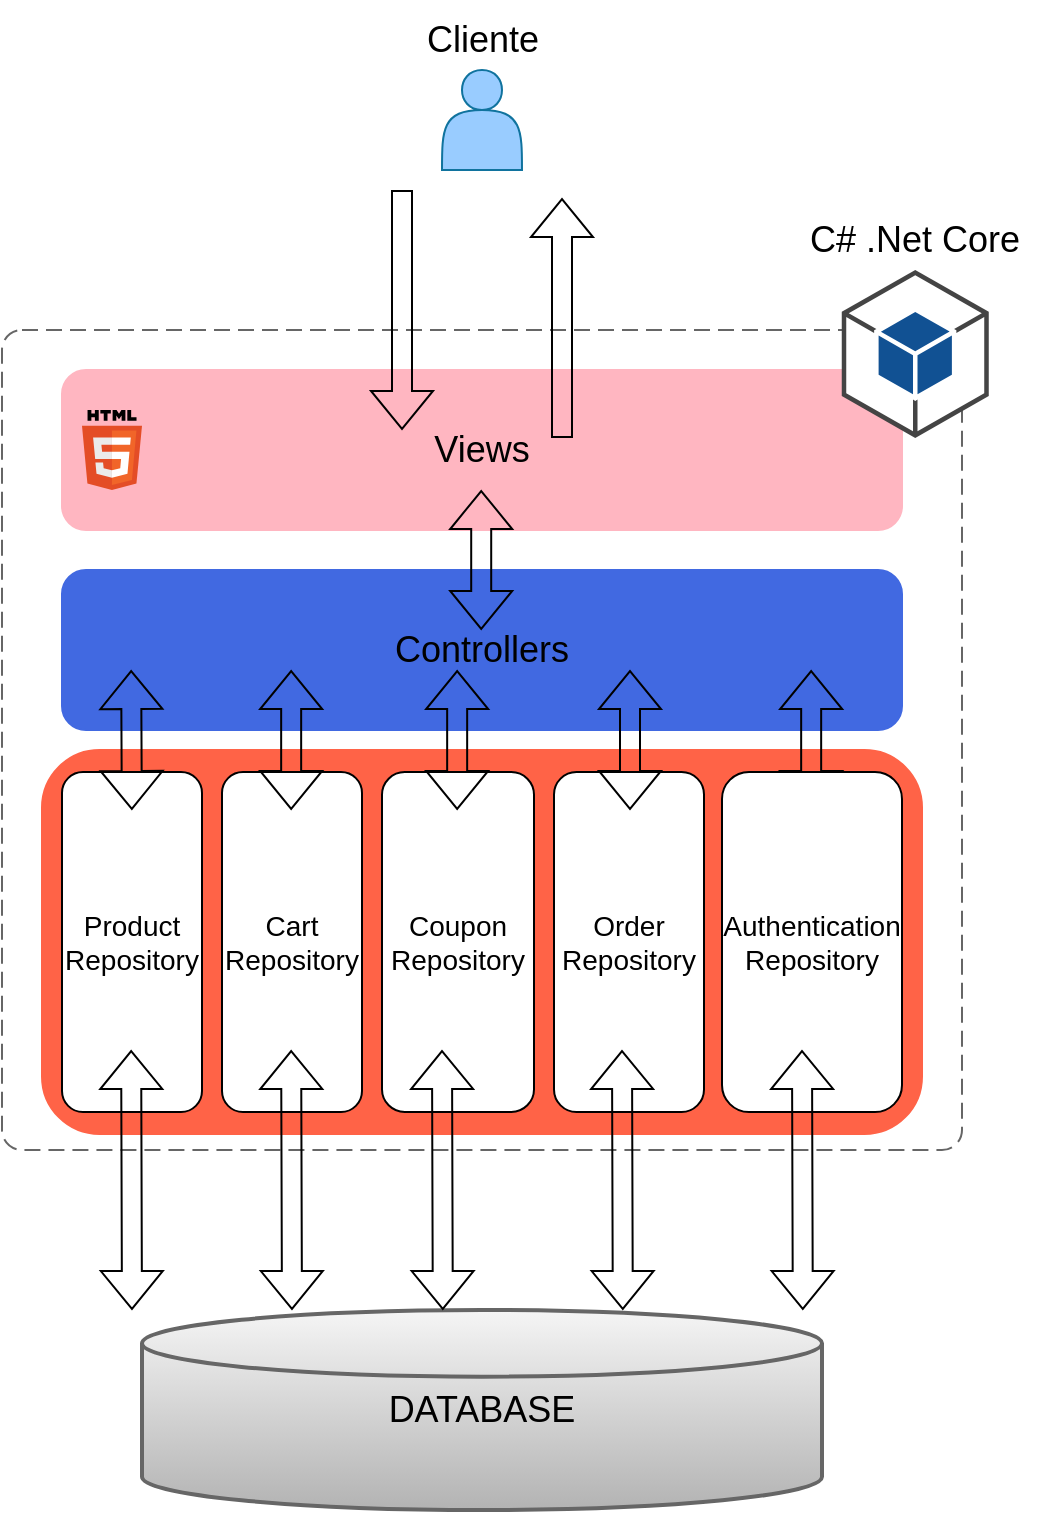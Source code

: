 <mxfile version="24.8.6">
  <diagram name="Página-1" id="ZYrXFXTMh5Co8lFkQm1W">
    <mxGraphModel dx="986" dy="1689" grid="1" gridSize="10" guides="1" tooltips="1" connect="1" arrows="1" fold="1" page="1" pageScale="1" pageWidth="827" pageHeight="1169" math="0" shadow="0">
      <root>
        <mxCell id="0" />
        <mxCell id="1" parent="0" />
        <object placeholders="1" id="eIzoueygHuHwb89tyksf-1">
          <mxCell style="rounded=1;fontSize=11;whiteSpace=wrap;html=1;dashed=1;arcSize=20;fillColor=none;strokeColor=#666666;fontColor=#333333;labelBackgroundColor=none;align=left;verticalAlign=bottom;labelBorderColor=none;spacingTop=0;spacing=10;dashPattern=8 4;metaEdit=1;rotatable=0;perimeter=rectanglePerimeter;noLabel=0;labelPadding=0;allowArrows=0;connectable=0;expand=0;recursiveResize=0;editable=1;pointerEvents=0;absoluteArcSize=1;points=[[0.25,0,0],[0.5,0,0],[0.75,0,0],[1,0.25,0],[1,0.5,0],[1,0.75,0],[0.75,1,0],[0.5,1,0],[0.25,1,0],[0,0.75,0],[0,0.5,0],[0,0.25,0]];" vertex="1" parent="1">
            <mxGeometry x="100" y="160" width="480" height="410" as="geometry" />
          </mxCell>
        </object>
        <mxCell id="eIzoueygHuHwb89tyksf-3" value="" style="shape=actor;whiteSpace=wrap;html=1;fillColor=#99CCFF;strokeColor=#10739e;" vertex="1" parent="1">
          <mxGeometry x="320" y="30" width="40" height="50" as="geometry" />
        </mxCell>
        <mxCell id="eIzoueygHuHwb89tyksf-4" value="&lt;font style=&quot;font-size: 18px;&quot;&gt;Cliente&lt;/font&gt;" style="text;html=1;align=center;verticalAlign=middle;resizable=0;points=[];autosize=1;strokeColor=none;fillColor=none;" vertex="1" parent="1">
          <mxGeometry x="300" y="-5" width="80" height="40" as="geometry" />
        </mxCell>
        <mxCell id="eIzoueygHuHwb89tyksf-5" value="&lt;font style=&quot;font-size: 18px;&quot;&gt;Views&lt;/font&gt;" style="rounded=1;whiteSpace=wrap;html=1;fillColor=#FFB6C1;strokeColor=#FFB6C1;fontColor=#000000;" vertex="1" parent="1">
          <mxGeometry x="130" y="180" width="420" height="80" as="geometry" />
        </mxCell>
        <mxCell id="eIzoueygHuHwb89tyksf-8" value="&lt;font style=&quot;font-size: 18px;&quot;&gt;Controllers&lt;/font&gt;" style="rounded=1;whiteSpace=wrap;html=1;fillColor=#4169e1;strokeColor=#4169e1;" vertex="1" parent="1">
          <mxGeometry x="130" y="280" width="420" height="80" as="geometry" />
        </mxCell>
        <mxCell id="eIzoueygHuHwb89tyksf-10" value="&lt;font style=&quot;font-size: 18px;&quot;&gt;DATABASE&lt;/font&gt;" style="strokeWidth=2;html=1;shape=mxgraph.flowchart.database;whiteSpace=wrap;fillColor=#f5f5f5;gradientColor=#b3b3b3;strokeColor=#666666;" vertex="1" parent="1">
          <mxGeometry x="170" y="650" width="340" height="100" as="geometry" />
        </mxCell>
        <mxCell id="eIzoueygHuHwb89tyksf-20" value="" style="shape=image;html=1;verticalAlign=top;verticalLabelPosition=bottom;labelBackgroundColor=#ffffff;imageAspect=0;aspect=fixed;image=https://cdn3.iconfinder.com/data/icons/drifting/Me.png" vertex="1" parent="1">
          <mxGeometry x="320" y="630" width="64" height="64" as="geometry" />
        </mxCell>
        <mxCell id="eIzoueygHuHwb89tyksf-21" value="" style="shape=flexArrow;endArrow=classic;html=1;rounded=0;" edge="1" parent="1">
          <mxGeometry width="50" height="50" relative="1" as="geometry">
            <mxPoint x="380" y="214" as="sourcePoint" />
            <mxPoint x="380" y="94" as="targetPoint" />
          </mxGeometry>
        </mxCell>
        <mxCell id="eIzoueygHuHwb89tyksf-23" value="" style="shape=flexArrow;endArrow=classic;html=1;rounded=0;" edge="1" parent="1">
          <mxGeometry width="50" height="50" relative="1" as="geometry">
            <mxPoint x="300" y="90" as="sourcePoint" />
            <mxPoint x="300" y="210" as="targetPoint" />
          </mxGeometry>
        </mxCell>
        <mxCell id="eIzoueygHuHwb89tyksf-25" value="" style="outlineConnect=0;dashed=0;verticalLabelPosition=bottom;verticalAlign=top;align=center;html=1;shape=mxgraph.aws3.android;fillColor=#115193;gradientColor=none;" vertex="1" parent="1">
          <mxGeometry x="519.88" y="130" width="73.5" height="84" as="geometry" />
        </mxCell>
        <mxCell id="eIzoueygHuHwb89tyksf-26" value="&lt;font style=&quot;font-size: 18px;&quot;&gt;C# .Net Core&lt;/font&gt;" style="text;html=1;align=center;verticalAlign=middle;whiteSpace=wrap;rounded=0;" vertex="1" parent="1">
          <mxGeometry x="490.01" y="100" width="133.25" height="30" as="geometry" />
        </mxCell>
        <mxCell id="eIzoueygHuHwb89tyksf-28" value="" style="rounded=1;whiteSpace=wrap;html=1;fillColor=#ff6347;strokeColor=#ff6347;fillStyle=auto;fontColor=#ffffff;" vertex="1" parent="1">
          <mxGeometry x="120" y="370" width="440" height="192" as="geometry" />
        </mxCell>
        <mxCell id="eIzoueygHuHwb89tyksf-33" value="&lt;font style=&quot;font-size: 14px;&quot;&gt;Product Repository&lt;/font&gt;" style="rounded=1;whiteSpace=wrap;html=1;" vertex="1" parent="1">
          <mxGeometry x="130" y="381" width="70" height="170" as="geometry" />
        </mxCell>
        <mxCell id="eIzoueygHuHwb89tyksf-40" value="&lt;span style=&quot;font-size: 14px;&quot;&gt;Cart Repository&lt;/span&gt;" style="rounded=1;whiteSpace=wrap;html=1;" vertex="1" parent="1">
          <mxGeometry x="210" y="381" width="70" height="170" as="geometry" />
        </mxCell>
        <mxCell id="eIzoueygHuHwb89tyksf-41" value="&lt;span style=&quot;font-size: 14px;&quot;&gt;Coupon Repository&lt;/span&gt;" style="rounded=1;whiteSpace=wrap;html=1;" vertex="1" parent="1">
          <mxGeometry x="290" y="381" width="76" height="170" as="geometry" />
        </mxCell>
        <mxCell id="eIzoueygHuHwb89tyksf-42" value="&lt;span style=&quot;font-size: 14px;&quot;&gt;Order Repository&lt;/span&gt;" style="rounded=1;whiteSpace=wrap;html=1;" vertex="1" parent="1">
          <mxGeometry x="376" y="381" width="75" height="170" as="geometry" />
        </mxCell>
        <mxCell id="eIzoueygHuHwb89tyksf-51" value="" style="shape=flexArrow;endArrow=classic;startArrow=classic;html=1;rounded=0;" edge="1" parent="1">
          <mxGeometry width="100" height="100" relative="1" as="geometry">
            <mxPoint x="244.58" y="400" as="sourcePoint" />
            <mxPoint x="244.58" y="330" as="targetPoint" />
          </mxGeometry>
        </mxCell>
        <mxCell id="eIzoueygHuHwb89tyksf-52" value="" style="shape=flexArrow;endArrow=classic;startArrow=classic;html=1;rounded=0;" edge="1" parent="1">
          <mxGeometry width="100" height="100" relative="1" as="geometry">
            <mxPoint x="164.92" y="400" as="sourcePoint" />
            <mxPoint x="164.58" y="330" as="targetPoint" />
          </mxGeometry>
        </mxCell>
        <mxCell id="eIzoueygHuHwb89tyksf-53" value="" style="shape=flexArrow;endArrow=classic;startArrow=classic;html=1;rounded=0;" edge="1" parent="1">
          <mxGeometry width="100" height="100" relative="1" as="geometry">
            <mxPoint x="414.0" y="400" as="sourcePoint" />
            <mxPoint x="414.0" y="330" as="targetPoint" />
          </mxGeometry>
        </mxCell>
        <mxCell id="eIzoueygHuHwb89tyksf-54" value="" style="shape=flexArrow;endArrow=classic;startArrow=classic;html=1;rounded=0;" edge="1" parent="1">
          <mxGeometry width="100" height="100" relative="1" as="geometry">
            <mxPoint x="504.58" y="400" as="sourcePoint" />
            <mxPoint x="504.58" y="330" as="targetPoint" />
          </mxGeometry>
        </mxCell>
        <mxCell id="eIzoueygHuHwb89tyksf-55" value="" style="shape=flexArrow;endArrow=classic;startArrow=classic;html=1;rounded=0;" edge="1" parent="1">
          <mxGeometry width="100" height="100" relative="1" as="geometry">
            <mxPoint x="164.98" y="650" as="sourcePoint" />
            <mxPoint x="164.58" y="520" as="targetPoint" />
          </mxGeometry>
        </mxCell>
        <mxCell id="eIzoueygHuHwb89tyksf-56" value="" style="shape=flexArrow;endArrow=classic;startArrow=classic;html=1;rounded=0;" edge="1" parent="1">
          <mxGeometry width="100" height="100" relative="1" as="geometry">
            <mxPoint x="244.98" y="650" as="sourcePoint" />
            <mxPoint x="244.58" y="520" as="targetPoint" />
          </mxGeometry>
        </mxCell>
        <mxCell id="eIzoueygHuHwb89tyksf-57" value="" style="shape=flexArrow;endArrow=classic;startArrow=classic;html=1;rounded=0;" edge="1" parent="1">
          <mxGeometry width="100" height="100" relative="1" as="geometry">
            <mxPoint x="320.4" y="650" as="sourcePoint" />
            <mxPoint x="320" y="520" as="targetPoint" />
          </mxGeometry>
        </mxCell>
        <mxCell id="eIzoueygHuHwb89tyksf-59" value="" style="shape=flexArrow;endArrow=classic;startArrow=classic;html=1;rounded=0;" edge="1" parent="1">
          <mxGeometry width="100" height="100" relative="1" as="geometry">
            <mxPoint x="339.6" y="310" as="sourcePoint" />
            <mxPoint x="339.6" y="240" as="targetPoint" />
          </mxGeometry>
        </mxCell>
        <mxCell id="eIzoueygHuHwb89tyksf-60" value="&lt;span style=&quot;font-size: 14px;&quot;&gt;Authentication Repository&lt;/span&gt;" style="rounded=1;whiteSpace=wrap;html=1;" vertex="1" parent="1">
          <mxGeometry x="460" y="381" width="90" height="170" as="geometry" />
        </mxCell>
        <mxCell id="eIzoueygHuHwb89tyksf-58" value="" style="shape=flexArrow;endArrow=classic;startArrow=classic;html=1;rounded=0;" edge="1" parent="1">
          <mxGeometry width="100" height="100" relative="1" as="geometry">
            <mxPoint x="500.4" y="650" as="sourcePoint" />
            <mxPoint x="500" y="520" as="targetPoint" />
          </mxGeometry>
        </mxCell>
        <mxCell id="eIzoueygHuHwb89tyksf-61" value="" style="shape=flexArrow;endArrow=classic;startArrow=classic;html=1;rounded=0;" edge="1" parent="1">
          <mxGeometry width="100" height="100" relative="1" as="geometry">
            <mxPoint x="410.4" y="650" as="sourcePoint" />
            <mxPoint x="410" y="520" as="targetPoint" />
          </mxGeometry>
        </mxCell>
        <mxCell id="eIzoueygHuHwb89tyksf-62" value="" style="shape=flexArrow;endArrow=classic;startArrow=classic;html=1;rounded=0;" edge="1" parent="1">
          <mxGeometry width="100" height="100" relative="1" as="geometry">
            <mxPoint x="327.58" y="400" as="sourcePoint" />
            <mxPoint x="327.58" y="330" as="targetPoint" />
          </mxGeometry>
        </mxCell>
        <mxCell id="eIzoueygHuHwb89tyksf-64" value="" style="dashed=0;outlineConnect=0;html=1;align=center;labelPosition=center;verticalLabelPosition=bottom;verticalAlign=top;shape=mxgraph.weblogos.html5" vertex="1" parent="1">
          <mxGeometry x="140" y="200" width="30" height="40" as="geometry" />
        </mxCell>
      </root>
    </mxGraphModel>
  </diagram>
</mxfile>
